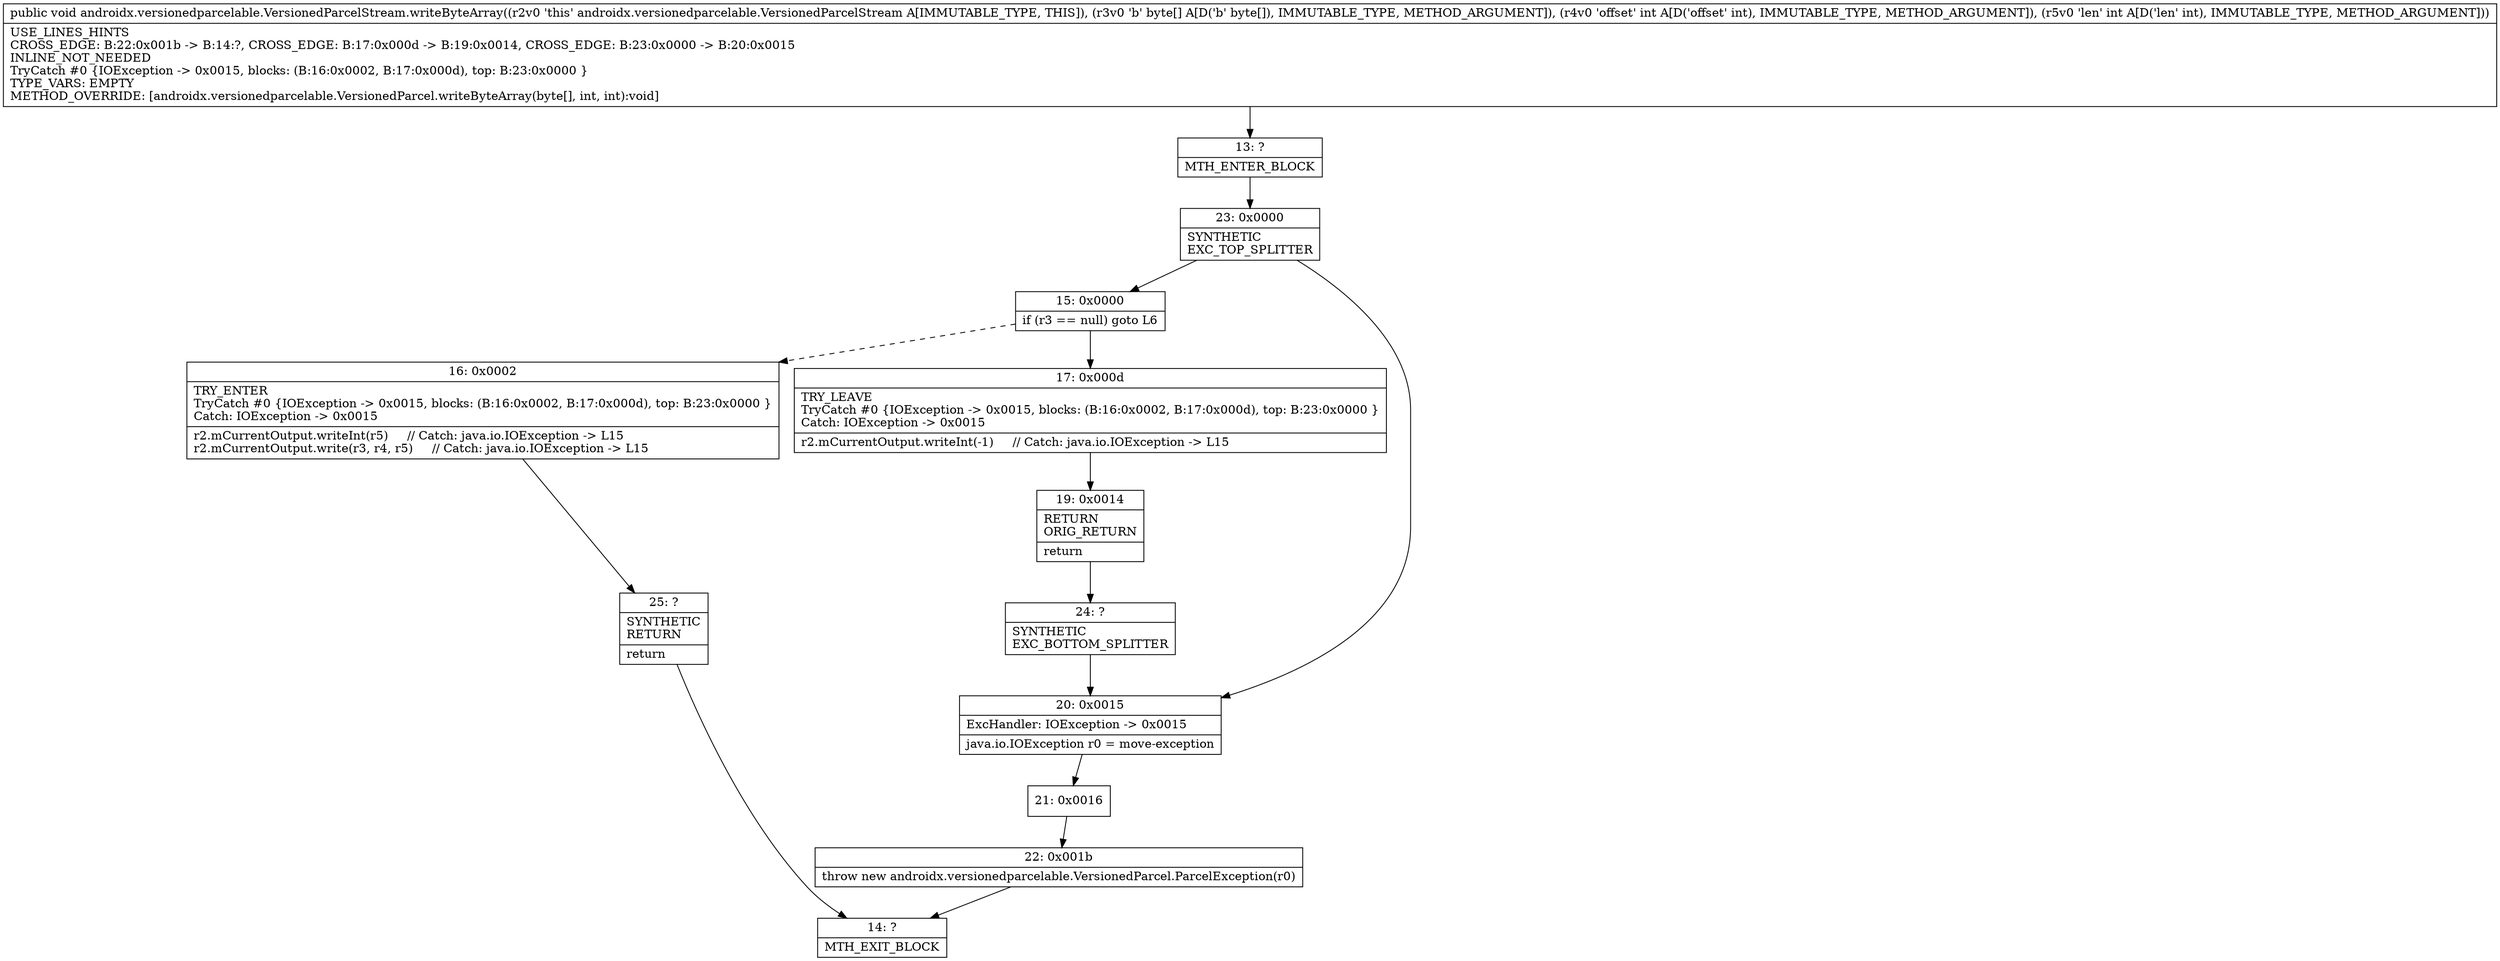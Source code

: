 digraph "CFG forandroidx.versionedparcelable.VersionedParcelStream.writeByteArray([BII)V" {
Node_13 [shape=record,label="{13\:\ ?|MTH_ENTER_BLOCK\l}"];
Node_23 [shape=record,label="{23\:\ 0x0000|SYNTHETIC\lEXC_TOP_SPLITTER\l}"];
Node_15 [shape=record,label="{15\:\ 0x0000|if (r3 == null) goto L6\l}"];
Node_16 [shape=record,label="{16\:\ 0x0002|TRY_ENTER\lTryCatch #0 \{IOException \-\> 0x0015, blocks: (B:16:0x0002, B:17:0x000d), top: B:23:0x0000 \}\lCatch: IOException \-\> 0x0015\l|r2.mCurrentOutput.writeInt(r5)     \/\/ Catch: java.io.IOException \-\> L15\lr2.mCurrentOutput.write(r3, r4, r5)     \/\/ Catch: java.io.IOException \-\> L15\l}"];
Node_25 [shape=record,label="{25\:\ ?|SYNTHETIC\lRETURN\l|return\l}"];
Node_14 [shape=record,label="{14\:\ ?|MTH_EXIT_BLOCK\l}"];
Node_17 [shape=record,label="{17\:\ 0x000d|TRY_LEAVE\lTryCatch #0 \{IOException \-\> 0x0015, blocks: (B:16:0x0002, B:17:0x000d), top: B:23:0x0000 \}\lCatch: IOException \-\> 0x0015\l|r2.mCurrentOutput.writeInt(\-1)     \/\/ Catch: java.io.IOException \-\> L15\l}"];
Node_19 [shape=record,label="{19\:\ 0x0014|RETURN\lORIG_RETURN\l|return\l}"];
Node_24 [shape=record,label="{24\:\ ?|SYNTHETIC\lEXC_BOTTOM_SPLITTER\l}"];
Node_20 [shape=record,label="{20\:\ 0x0015|ExcHandler: IOException \-\> 0x0015\l|java.io.IOException r0 = move\-exception\l}"];
Node_21 [shape=record,label="{21\:\ 0x0016}"];
Node_22 [shape=record,label="{22\:\ 0x001b|throw new androidx.versionedparcelable.VersionedParcel.ParcelException(r0)\l}"];
MethodNode[shape=record,label="{public void androidx.versionedparcelable.VersionedParcelStream.writeByteArray((r2v0 'this' androidx.versionedparcelable.VersionedParcelStream A[IMMUTABLE_TYPE, THIS]), (r3v0 'b' byte[] A[D('b' byte[]), IMMUTABLE_TYPE, METHOD_ARGUMENT]), (r4v0 'offset' int A[D('offset' int), IMMUTABLE_TYPE, METHOD_ARGUMENT]), (r5v0 'len' int A[D('len' int), IMMUTABLE_TYPE, METHOD_ARGUMENT]))  | USE_LINES_HINTS\lCROSS_EDGE: B:22:0x001b \-\> B:14:?, CROSS_EDGE: B:17:0x000d \-\> B:19:0x0014, CROSS_EDGE: B:23:0x0000 \-\> B:20:0x0015\lINLINE_NOT_NEEDED\lTryCatch #0 \{IOException \-\> 0x0015, blocks: (B:16:0x0002, B:17:0x000d), top: B:23:0x0000 \}\lTYPE_VARS: EMPTY\lMETHOD_OVERRIDE: [androidx.versionedparcelable.VersionedParcel.writeByteArray(byte[], int, int):void]\l}"];
MethodNode -> Node_13;Node_13 -> Node_23;
Node_23 -> Node_15;
Node_23 -> Node_20;
Node_15 -> Node_16[style=dashed];
Node_15 -> Node_17;
Node_16 -> Node_25;
Node_25 -> Node_14;
Node_17 -> Node_19;
Node_19 -> Node_24;
Node_24 -> Node_20;
Node_20 -> Node_21;
Node_21 -> Node_22;
Node_22 -> Node_14;
}

